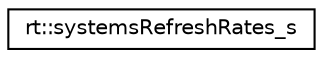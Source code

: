 digraph "Graphical Class Hierarchy"
{
 // LATEX_PDF_SIZE
  edge [fontname="Helvetica",fontsize="10",labelfontname="Helvetica",labelfontsize="10"];
  node [fontname="Helvetica",fontsize="10",shape=record];
  rankdir="LR";
  Node0 [label="rt::systemsRefreshRates_s",height=0.2,width=0.4,color="black", fillcolor="white", style="filled",URL="$structrt_1_1systemsRefreshRates__s.html",tooltip=" "];
}
